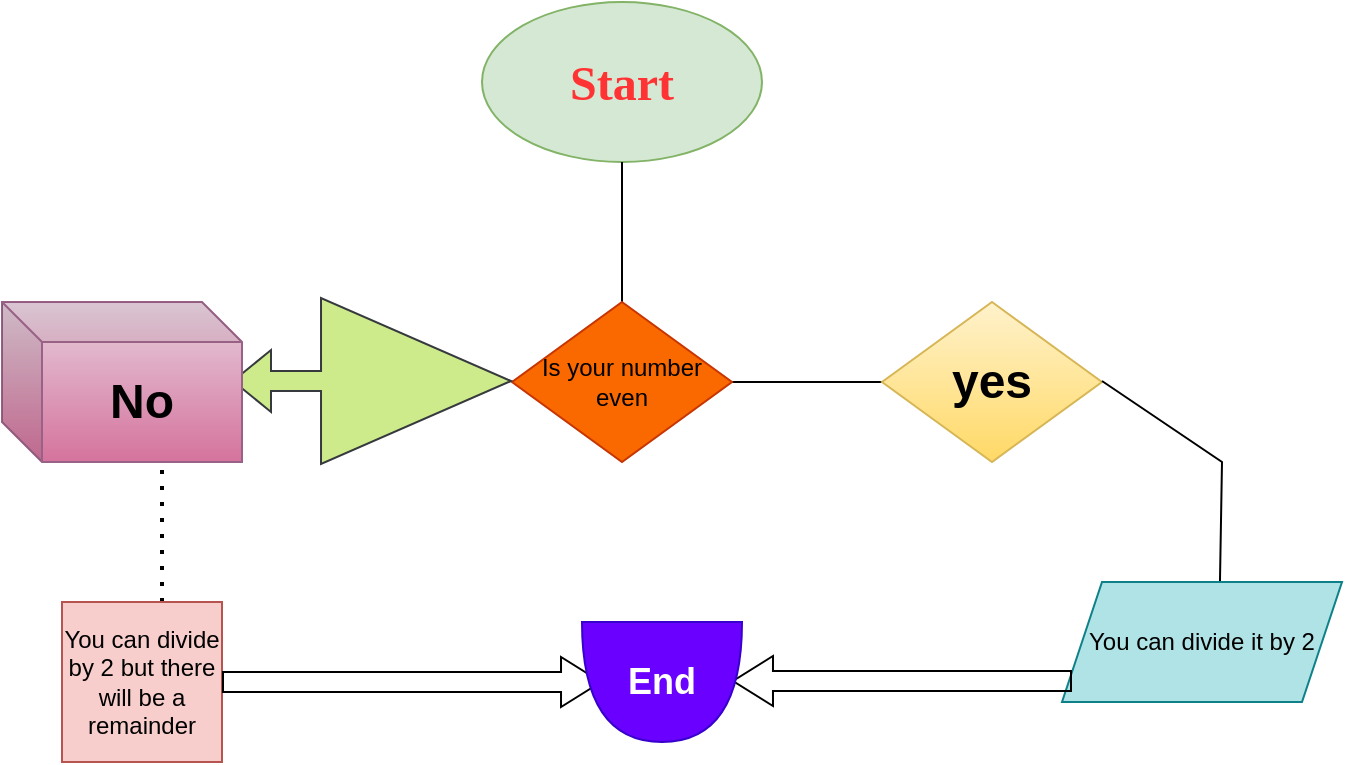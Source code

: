 <mxfile version="26.1.3">
  <diagram name="Page-1" id="560dyChfy2TbsKWXBWVY">
    <mxGraphModel dx="880" dy="460" grid="1" gridSize="10" guides="1" tooltips="1" connect="1" arrows="1" fold="1" page="1" pageScale="1" pageWidth="850" pageHeight="1100" math="0" shadow="0">
      <root>
        <mxCell id="0" />
        <mxCell id="1" parent="0" />
        <mxCell id="ipepy4m8POAvkaWzJrOa-3" value="&lt;h1&gt;&lt;font face=&quot;Comic Sans MS&quot; style=&quot;color: rgb(255, 51, 51); line-height: 150%;&quot;&gt;&lt;b&gt;Start&lt;/b&gt;&lt;/font&gt;&lt;/h1&gt;" style="ellipse;whiteSpace=wrap;html=1;fillColor=#d5e8d4;strokeColor=#82b366;" vertex="1" parent="1">
          <mxGeometry x="310" y="10" width="140" height="80" as="geometry" />
        </mxCell>
        <mxCell id="ipepy4m8POAvkaWzJrOa-4" value="" style="endArrow=none;html=1;rounded=0;entryX=0.5;entryY=1;entryDx=0;entryDy=0;" edge="1" parent="1" target="ipepy4m8POAvkaWzJrOa-3">
          <mxGeometry width="50" height="50" relative="1" as="geometry">
            <mxPoint x="380" y="160" as="sourcePoint" />
            <mxPoint x="450" y="220" as="targetPoint" />
          </mxGeometry>
        </mxCell>
        <mxCell id="ipepy4m8POAvkaWzJrOa-7" value="" style="endArrow=none;html=1;rounded=0;exitX=0;exitY=0.5;exitDx=0;exitDy=0;entryX=1;entryY=0.5;entryDx=0;entryDy=0;" edge="1" parent="1" source="ipepy4m8POAvkaWzJrOa-8" target="ipepy4m8POAvkaWzJrOa-6">
          <mxGeometry width="50" height="50" relative="1" as="geometry">
            <mxPoint x="440" y="250" as="sourcePoint" />
            <mxPoint x="440" y="190" as="targetPoint" />
          </mxGeometry>
        </mxCell>
        <mxCell id="ipepy4m8POAvkaWzJrOa-6" value="Is your number even" style="rhombus;whiteSpace=wrap;html=1;fillColor=#fa6800;fontColor=#000000;strokeColor=#C73500;" vertex="1" parent="1">
          <mxGeometry x="325" y="160" width="110" height="80" as="geometry" />
        </mxCell>
        <mxCell id="ipepy4m8POAvkaWzJrOa-8" value="&lt;h1&gt;yes&lt;/h1&gt;" style="rhombus;whiteSpace=wrap;html=1;fillColor=#fff2cc;gradientColor=#ffd966;strokeColor=#d6b656;" vertex="1" parent="1">
          <mxGeometry x="510" y="160" width="110" height="80" as="geometry" />
        </mxCell>
        <mxCell id="ipepy4m8POAvkaWzJrOa-9" value="" style="endArrow=none;html=1;rounded=0;entryX=0.564;entryY=0.017;entryDx=0;entryDy=0;entryPerimeter=0;" edge="1" parent="1" target="ipepy4m8POAvkaWzJrOa-10">
          <mxGeometry width="50" height="50" relative="1" as="geometry">
            <mxPoint x="620" y="199.5" as="sourcePoint" />
            <mxPoint x="680" y="280" as="targetPoint" />
            <Array as="points">
              <mxPoint x="680" y="240" />
            </Array>
          </mxGeometry>
        </mxCell>
        <mxCell id="ipepy4m8POAvkaWzJrOa-10" value="You can divide it by 2" style="shape=parallelogram;perimeter=parallelogramPerimeter;whiteSpace=wrap;html=1;fixedSize=1;fillColor=#b0e3e6;strokeColor=#0e8088;" vertex="1" parent="1">
          <mxGeometry x="600" y="300" width="140" height="60" as="geometry" />
        </mxCell>
        <mxCell id="ipepy4m8POAvkaWzJrOa-11" value="" style="shape=flexArrow;endArrow=classic;startArrow=classic;html=1;rounded=0;endWidth=72;endSize=31.33;fillColor=#cdeb8b;strokeColor=#36393d;" edge="1" parent="1">
          <mxGeometry width="100" height="100" relative="1" as="geometry">
            <mxPoint x="185" y="199.5" as="sourcePoint" />
            <mxPoint x="325" y="199.5" as="targetPoint" />
          </mxGeometry>
        </mxCell>
        <mxCell id="ipepy4m8POAvkaWzJrOa-13" value="" style="endArrow=none;dashed=1;html=1;dashPattern=1 3;strokeWidth=2;rounded=0;entryX=0.5;entryY=1;entryDx=0;entryDy=0;" edge="1" parent="1">
          <mxGeometry width="50" height="50" relative="1" as="geometry">
            <mxPoint x="150" y="310" as="sourcePoint" />
            <mxPoint x="150" y="240" as="targetPoint" />
          </mxGeometry>
        </mxCell>
        <mxCell id="ipepy4m8POAvkaWzJrOa-15" value="&lt;h1&gt;No&lt;/h1&gt;" style="shape=cube;whiteSpace=wrap;html=1;boundedLbl=1;backgroundOutline=1;darkOpacity=0.05;darkOpacity2=0.1;fillColor=#e6d0de;gradientColor=#d5739d;strokeColor=#996185;" vertex="1" parent="1">
          <mxGeometry x="70" y="160" width="120" height="80" as="geometry" />
        </mxCell>
        <mxCell id="ipepy4m8POAvkaWzJrOa-19" value="You can divide by 2 but there will be a remainder" style="whiteSpace=wrap;html=1;aspect=fixed;fillColor=#f8cecc;strokeColor=#b85450;" vertex="1" parent="1">
          <mxGeometry x="100" y="310" width="80" height="80" as="geometry" />
        </mxCell>
        <mxCell id="ipepy4m8POAvkaWzJrOa-25" value="" style="shape=flexArrow;endArrow=classic;html=1;rounded=0;exitX=1;exitY=0.5;exitDx=0;exitDy=0;endWidth=14;endSize=6.33;" edge="1" parent="1" source="ipepy4m8POAvkaWzJrOa-19">
          <mxGeometry width="50" height="50" relative="1" as="geometry">
            <mxPoint x="200" y="400" as="sourcePoint" />
            <mxPoint x="370" y="350" as="targetPoint" />
          </mxGeometry>
        </mxCell>
        <mxCell id="ipepy4m8POAvkaWzJrOa-26" value="" style="shape=flexArrow;endArrow=classic;html=1;rounded=0;exitX=1;exitY=0.5;exitDx=0;exitDy=0;endWidth=14;endSize=6.33;" edge="1" parent="1">
          <mxGeometry width="50" height="50" relative="1" as="geometry">
            <mxPoint x="605" y="349.5" as="sourcePoint" />
            <mxPoint x="435" y="349.5" as="targetPoint" />
          </mxGeometry>
        </mxCell>
        <mxCell id="ipepy4m8POAvkaWzJrOa-27" value="&lt;h2&gt;End&lt;/h2&gt;" style="shape=or;whiteSpace=wrap;html=1;direction=south;fillColor=#6a00ff;strokeColor=#3700CC;fontColor=#ffffff;" vertex="1" parent="1">
          <mxGeometry x="360" y="320" width="80" height="60" as="geometry" />
        </mxCell>
      </root>
    </mxGraphModel>
  </diagram>
</mxfile>
